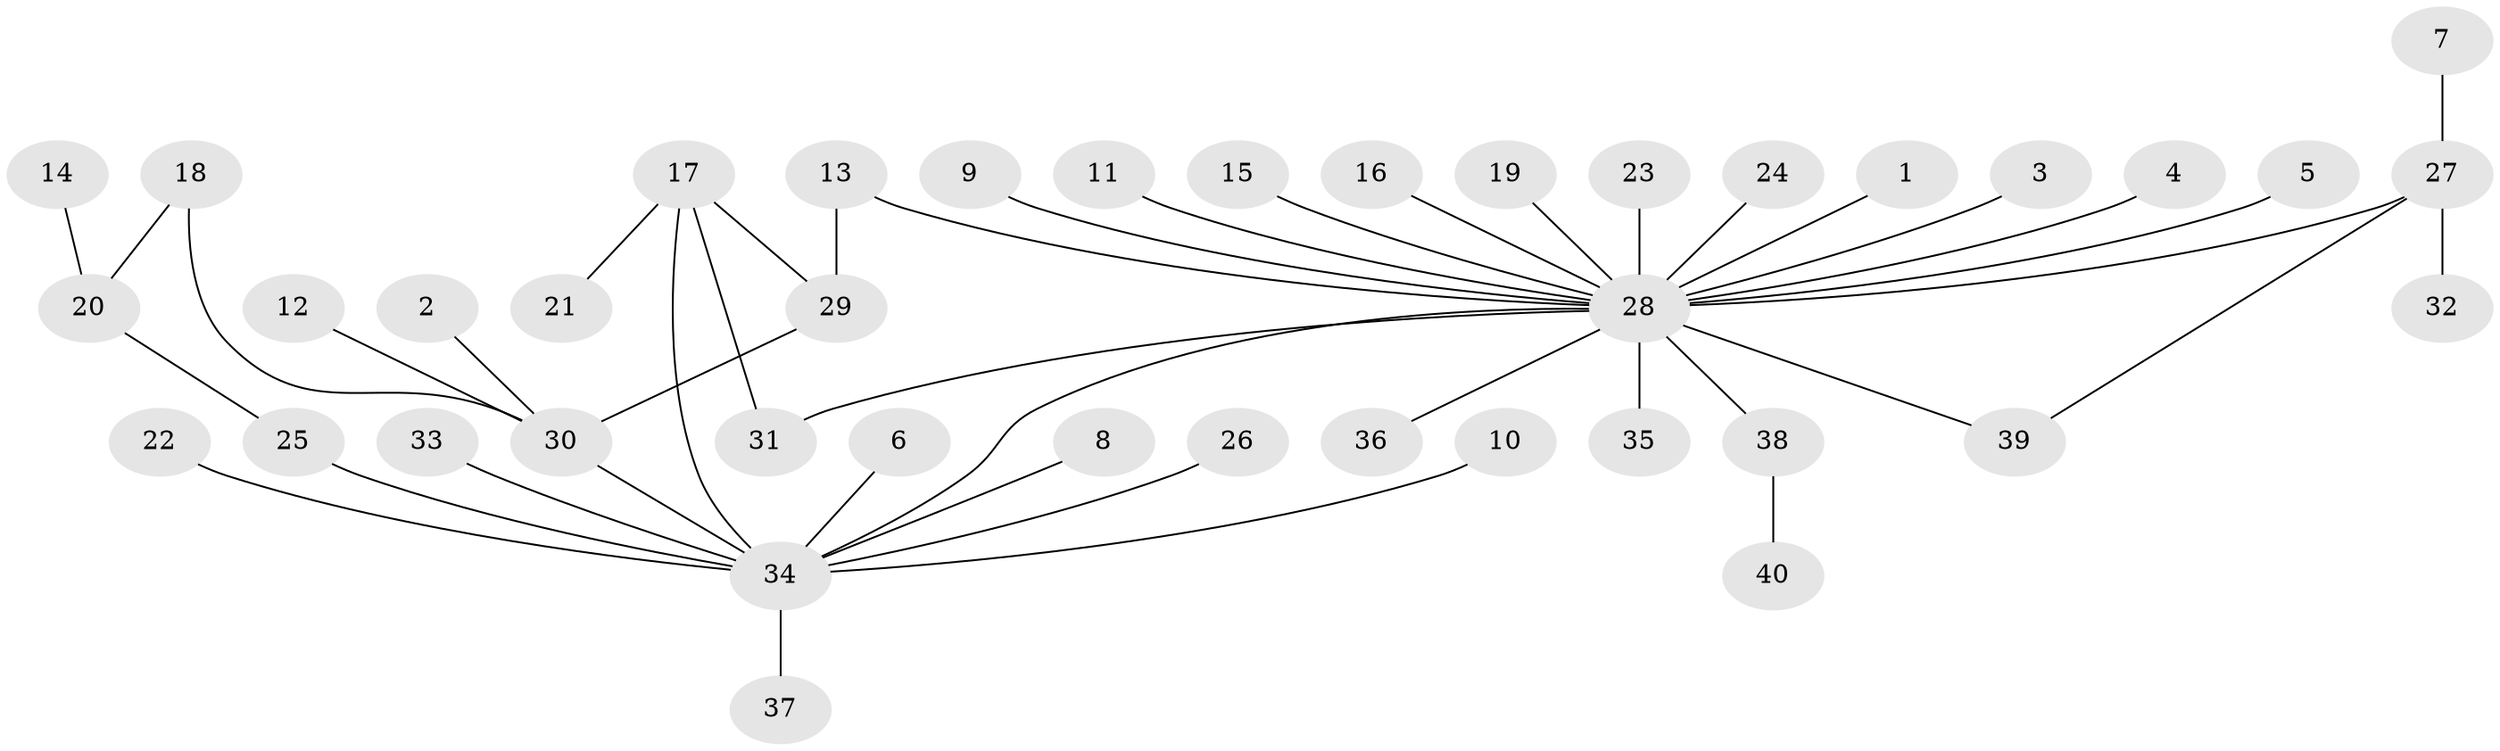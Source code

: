 // original degree distribution, {2: 0.25, 14: 0.013157894736842105, 3: 0.07894736842105263, 5: 0.039473684210526314, 23: 0.013157894736842105, 7: 0.013157894736842105, 1: 0.5657894736842105, 4: 0.02631578947368421}
// Generated by graph-tools (version 1.1) at 2025/01/03/09/25 03:01:49]
// undirected, 40 vertices, 44 edges
graph export_dot {
graph [start="1"]
  node [color=gray90,style=filled];
  1;
  2;
  3;
  4;
  5;
  6;
  7;
  8;
  9;
  10;
  11;
  12;
  13;
  14;
  15;
  16;
  17;
  18;
  19;
  20;
  21;
  22;
  23;
  24;
  25;
  26;
  27;
  28;
  29;
  30;
  31;
  32;
  33;
  34;
  35;
  36;
  37;
  38;
  39;
  40;
  1 -- 28 [weight=1.0];
  2 -- 30 [weight=1.0];
  3 -- 28 [weight=1.0];
  4 -- 28 [weight=1.0];
  5 -- 28 [weight=1.0];
  6 -- 34 [weight=1.0];
  7 -- 27 [weight=1.0];
  8 -- 34 [weight=1.0];
  9 -- 28 [weight=1.0];
  10 -- 34 [weight=1.0];
  11 -- 28 [weight=1.0];
  12 -- 30 [weight=1.0];
  13 -- 28 [weight=1.0];
  13 -- 29 [weight=1.0];
  14 -- 20 [weight=1.0];
  15 -- 28 [weight=1.0];
  16 -- 28 [weight=1.0];
  17 -- 21 [weight=1.0];
  17 -- 29 [weight=1.0];
  17 -- 31 [weight=1.0];
  17 -- 34 [weight=1.0];
  18 -- 20 [weight=1.0];
  18 -- 30 [weight=1.0];
  19 -- 28 [weight=1.0];
  20 -- 25 [weight=1.0];
  22 -- 34 [weight=1.0];
  23 -- 28 [weight=1.0];
  24 -- 28 [weight=1.0];
  25 -- 34 [weight=1.0];
  26 -- 34 [weight=1.0];
  27 -- 28 [weight=1.0];
  27 -- 32 [weight=1.0];
  27 -- 39 [weight=1.0];
  28 -- 31 [weight=1.0];
  28 -- 34 [weight=1.0];
  28 -- 35 [weight=1.0];
  28 -- 36 [weight=1.0];
  28 -- 38 [weight=2.0];
  28 -- 39 [weight=1.0];
  29 -- 30 [weight=1.0];
  30 -- 34 [weight=1.0];
  33 -- 34 [weight=1.0];
  34 -- 37 [weight=1.0];
  38 -- 40 [weight=1.0];
}
